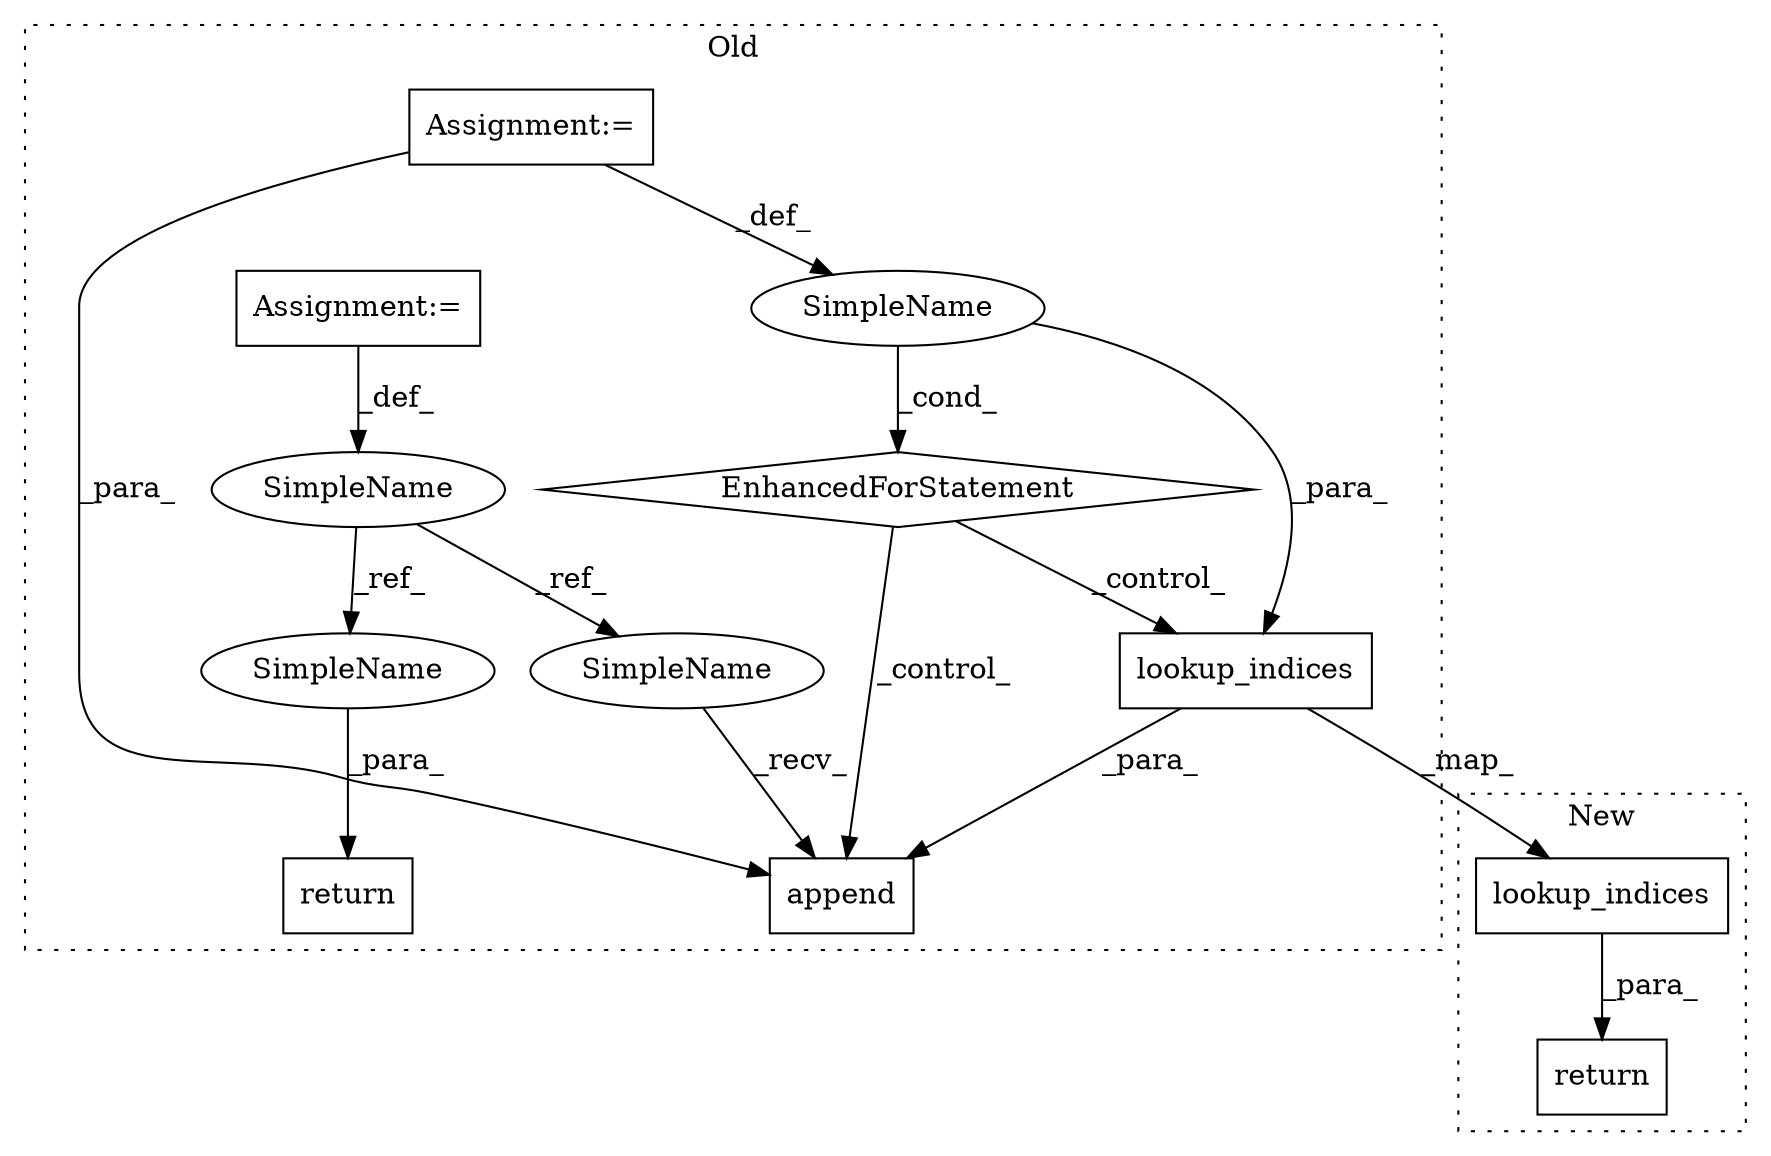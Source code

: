 digraph G {
subgraph cluster0 {
1 [label="lookup_indices" a="32" s="1594,1615" l="15,1" shape="box"];
3 [label="EnhancedForStatement" a="70" s="1480,1562" l="53,2" shape="diamond"];
4 [label="SimpleName" a="42" s="1542" l="6" shape="ellipse"];
5 [label="Assignment:=" a="7" s="1480,1562" l="53,2" shape="box"];
6 [label="append" a="32" s="1576,1616" l="7,1" shape="box"];
7 [label="SimpleName" a="42" s="1438" l="3" shape="ellipse"];
8 [label="return" a="41" s="1629" l="7" shape="box"];
9 [label="Assignment:=" a="7" s="1438" l="3" shape="box"];
11 [label="SimpleName" a="42" s="1572" l="3" shape="ellipse"];
12 [label="SimpleName" a="42" s="1636" l="3" shape="ellipse"];
label = "Old";
style="dotted";
}
subgraph cluster1 {
2 [label="lookup_indices" a="32" s="1259,1280" l="15,1" shape="box"];
10 [label="return" a="41" s="1241" l="7" shape="box"];
label = "New";
style="dotted";
}
1 -> 6 [label="_para_"];
1 -> 2 [label="_map_"];
2 -> 10 [label="_para_"];
3 -> 6 [label="_control_"];
3 -> 1 [label="_control_"];
4 -> 1 [label="_para_"];
4 -> 3 [label="_cond_"];
5 -> 6 [label="_para_"];
5 -> 4 [label="_def_"];
7 -> 12 [label="_ref_"];
7 -> 11 [label="_ref_"];
9 -> 7 [label="_def_"];
11 -> 6 [label="_recv_"];
12 -> 8 [label="_para_"];
}
